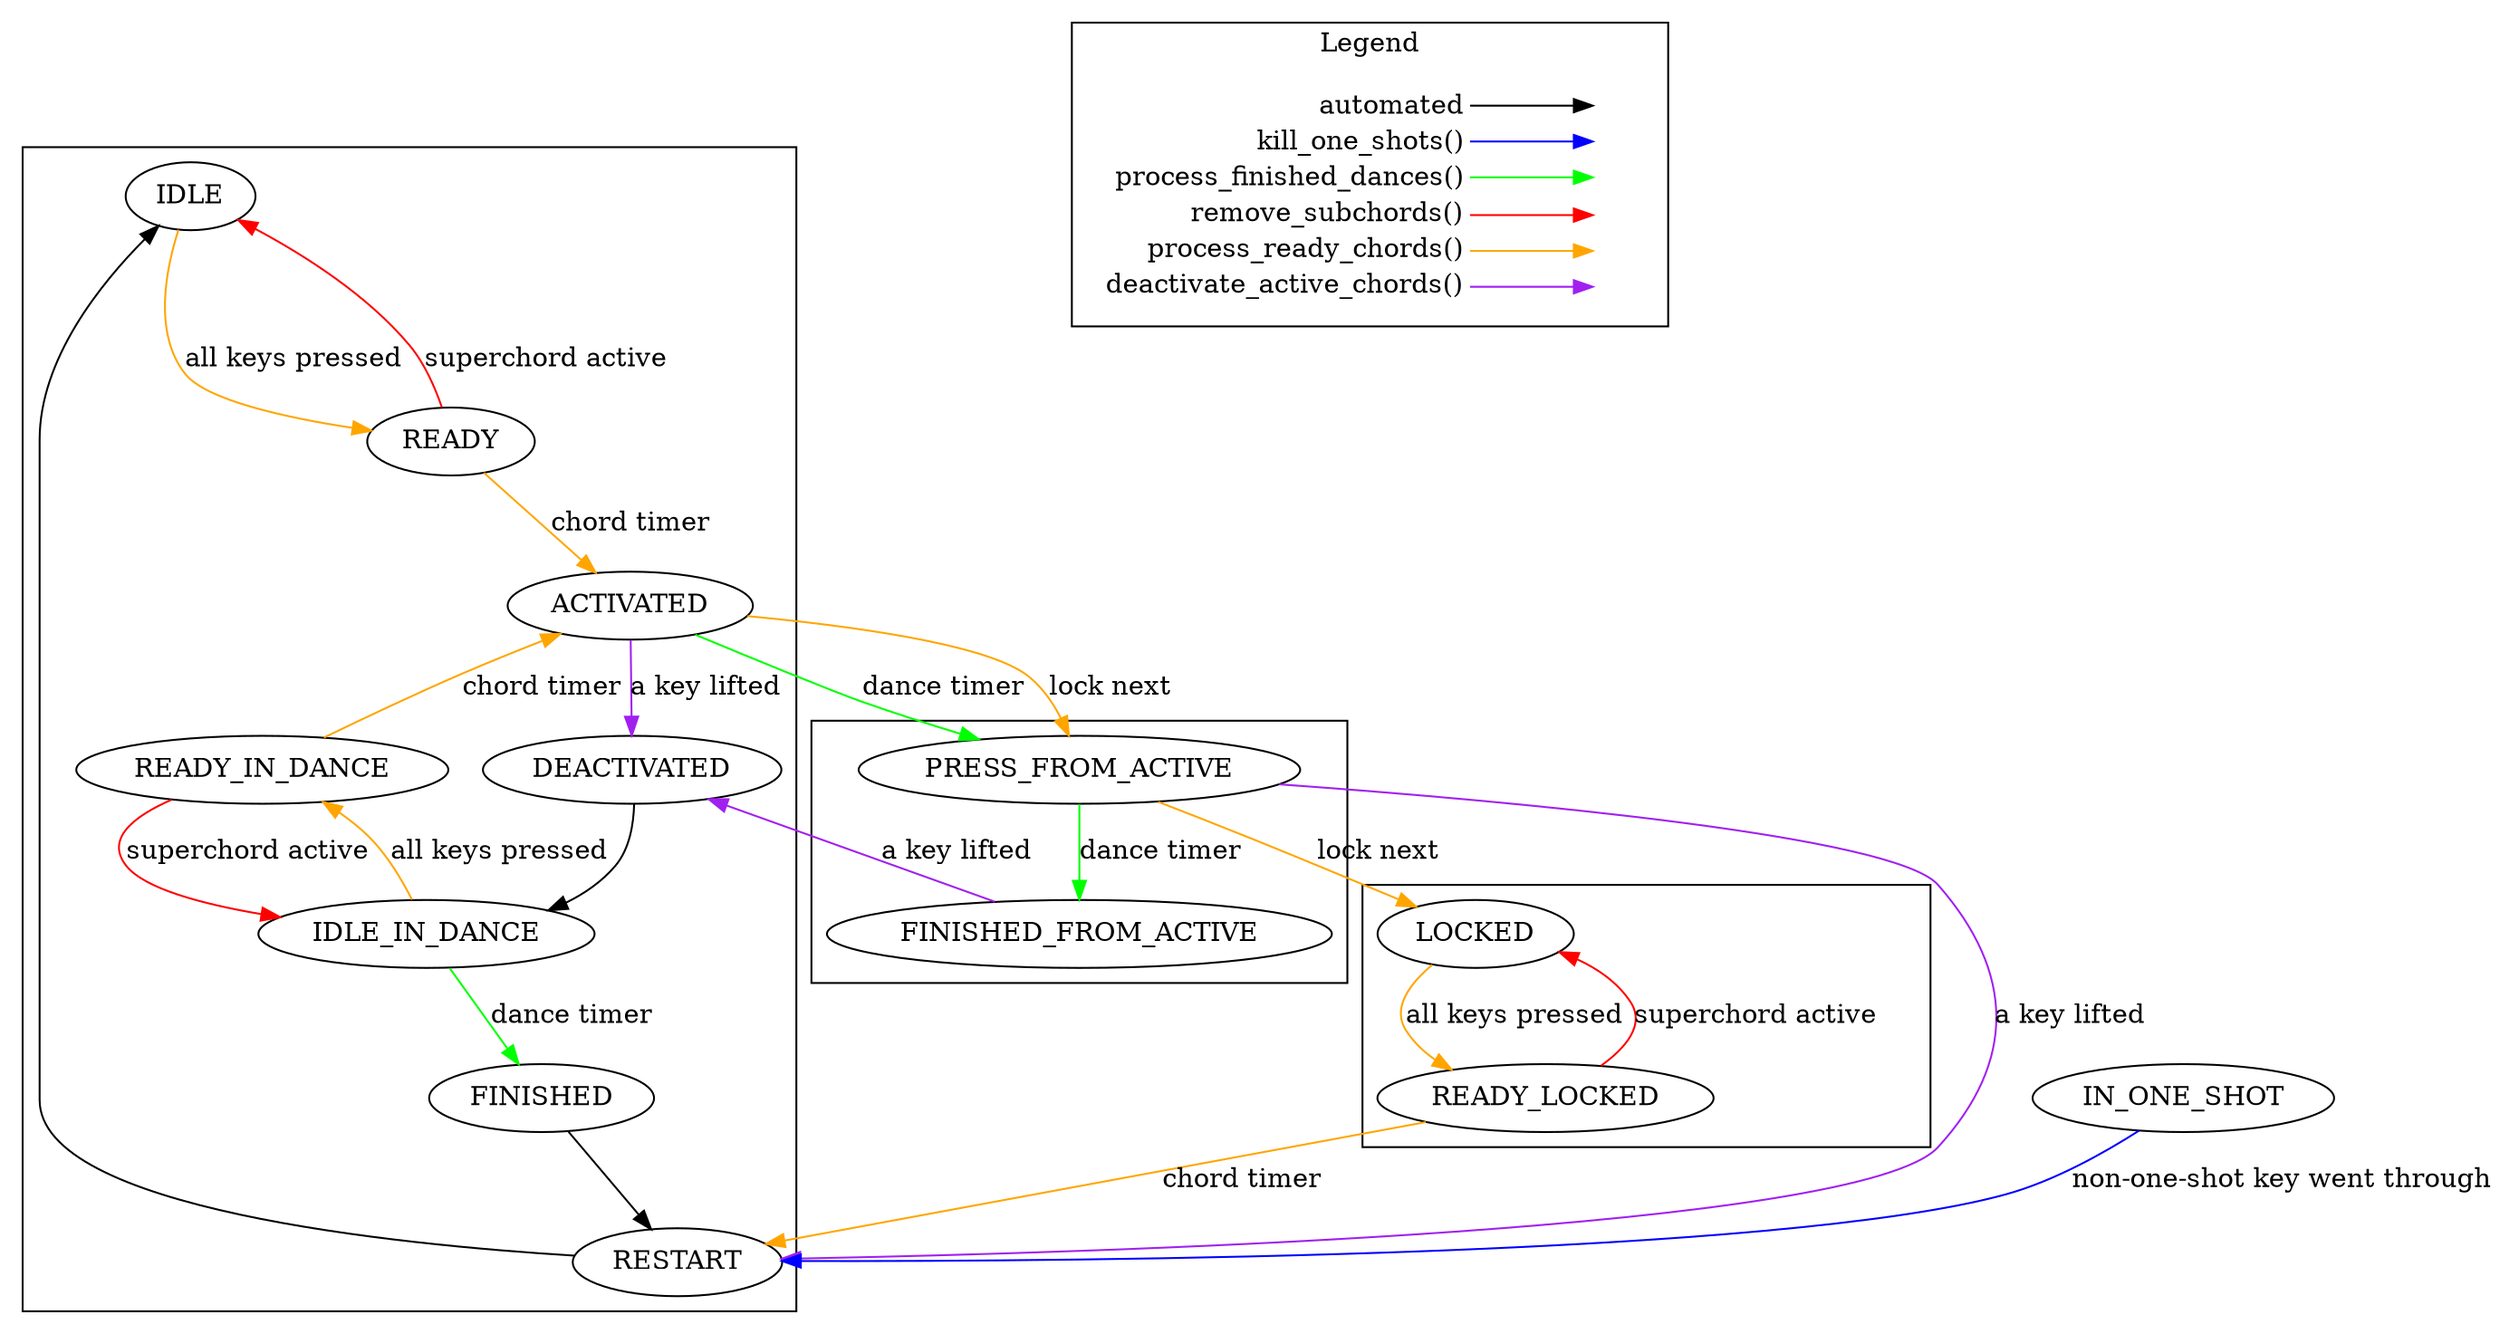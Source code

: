digraph {
	

	subgraph cluster_0 {
		IDLE
		READY
		ACTIVATED
		DEACTIVATED
		IDLE_IN_DANCE
		READY_IN_DANCE
		FINISHED
		RESTART
		{rank=same; DEACTIVATED, READY_IN_DANCE}
	}
	
	subgraph cluster_1 {
		PRESS_FROM_ACTIVE
		FINISHED_FROM_ACTIVE
	}
	
	subgraph cluster_2 {
		LOCKED
		READY_LOCKED
	}

	IN_ONE_SHOT

	

	// common
	FINISHED -> RESTART;
	RESTART -> IDLE;
	DEACTIVATED -> IDLE_IN_DANCE;

	// kill_one_shots()
	IN_ONE_SHOT -> RESTART [label="non-one-shot key went through", color="blue"];
	
	// process_finished_dances()
	ACTIVATED -> PRESS_FROM_ACTIVE [label="dance timer", color="green"];
	IDLE_IN_DANCE -> FINISHED [label="dance timer", color="green"];
	PRESS_FROM_ACTIVE -> FINISHED_FROM_ACTIVE [label="dance timer", color="green"];

	// remove_subchords()
	READY -> IDLE [label="superchord active", color="red"];
	READY_IN_DANCE -> IDLE_IN_DANCE [label="superchord active", color="red"];
	READY_LOCKED -> LOCKED [label="superchord active", color="red"];

	// process_ready_chords()
	LOCKED -> READY_LOCKED [label="all keys pressed", color="orange"];
	IDLE -> READY [label="all keys pressed", color="orange"];
	IDLE_IN_DANCE -> READY_IN_DANCE [label="all keys pressed", color="orange"];

	READY_LOCKED -> RESTART [label="chord timer", color="orange"];
	READY -> ACTIVATED [label="chord timer", color="orange"];
	READY_IN_DANCE -> ACTIVATED [label="chord timer", color="orange"];
	ACTIVATED -> PRESS_FROM_ACTIVE [label="lock next", color="orange"];
	PRESS_FROM_ACTIVE -> LOCKED [label="lock next", color="orange"];

	// deactivate_active_chords()
	ACTIVATED -> DEACTIVATED [label="a key lifted", color="purple"];
	PRESS_FROM_ACTIVE -> RESTART [label="a key lifted", color="purple"];
	FINISHED_FROM_ACTIVE -> DEACTIVATED [label="a key lifted", color="purple"];

	
  	subgraph cluster_legend {
		node [shape=plaintext]

		label = "Legend";
		key [label=<<table border="0" cellpadding="2" cellspacing="0" cellborder="0">
			<tr><td align="right" port="i1">automated</td></tr>
			<tr><td align="right" port="i2">kill_one_shots()</td></tr>
			<tr><td align="right" port="i3">process_finished_dances()</td></tr>
			<tr><td align="right" port="i4">remove_subchords()</td></tr>
			<tr><td align="right" port="i5">process_ready_chords()</td></tr>
			<tr><td align="right" port="i6">deactivate_active_chords()</td></tr>
			</table>>]
		key2 [label=<<table border="0" cellpadding="2" cellspacing="0" cellborder="0">
			<tr><td port="i1">&nbsp;</td></tr>
			<tr><td port="i2">&nbsp;</td></tr>
			<tr><td port="i3">&nbsp;</td></tr>
			<tr><td port="i4">&nbsp;</td></tr>
			<tr><td port="i5">&nbsp;</td></tr>
			<tr><td port="i6">&nbsp;</td></tr>
			</table>>]
    	key:i1:e -> key2:i1:w
    	key:i2:e -> key2:i2:w [color=blue]
    	key:i3:e -> key2:i3:w [color=green]
    	key:i4:e -> key2:i4:w [color=red]
		key:i5:e -> key2:i5:w [color=orange]
		key:i6:e -> key2:i6:w [color=purple]

		{rank=same; key, key2 }
	}
}